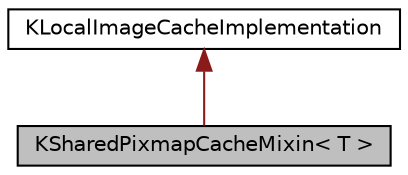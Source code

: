 digraph "KSharedPixmapCacheMixin&lt; T &gt;"
{
  edge [fontname="Helvetica",fontsize="10",labelfontname="Helvetica",labelfontsize="10"];
  node [fontname="Helvetica",fontsize="10",shape=record];
  Node0 [label="KSharedPixmapCacheMixin\< T \>",height=0.2,width=0.4,color="black", fillcolor="grey75", style="filled", fontcolor="black"];
  Node1 -> Node0 [dir="back",color="firebrick4",fontsize="10",style="solid",fontname="Helvetica"];
  Node1 [label="KLocalImageCacheImplementation",height=0.2,width=0.4,color="black", fillcolor="white", style="filled",URL="$classKLocalImageCacheImplementation.html",tooltip="You are not supposed to use this class directly, use KImageCache instead. "];
}
